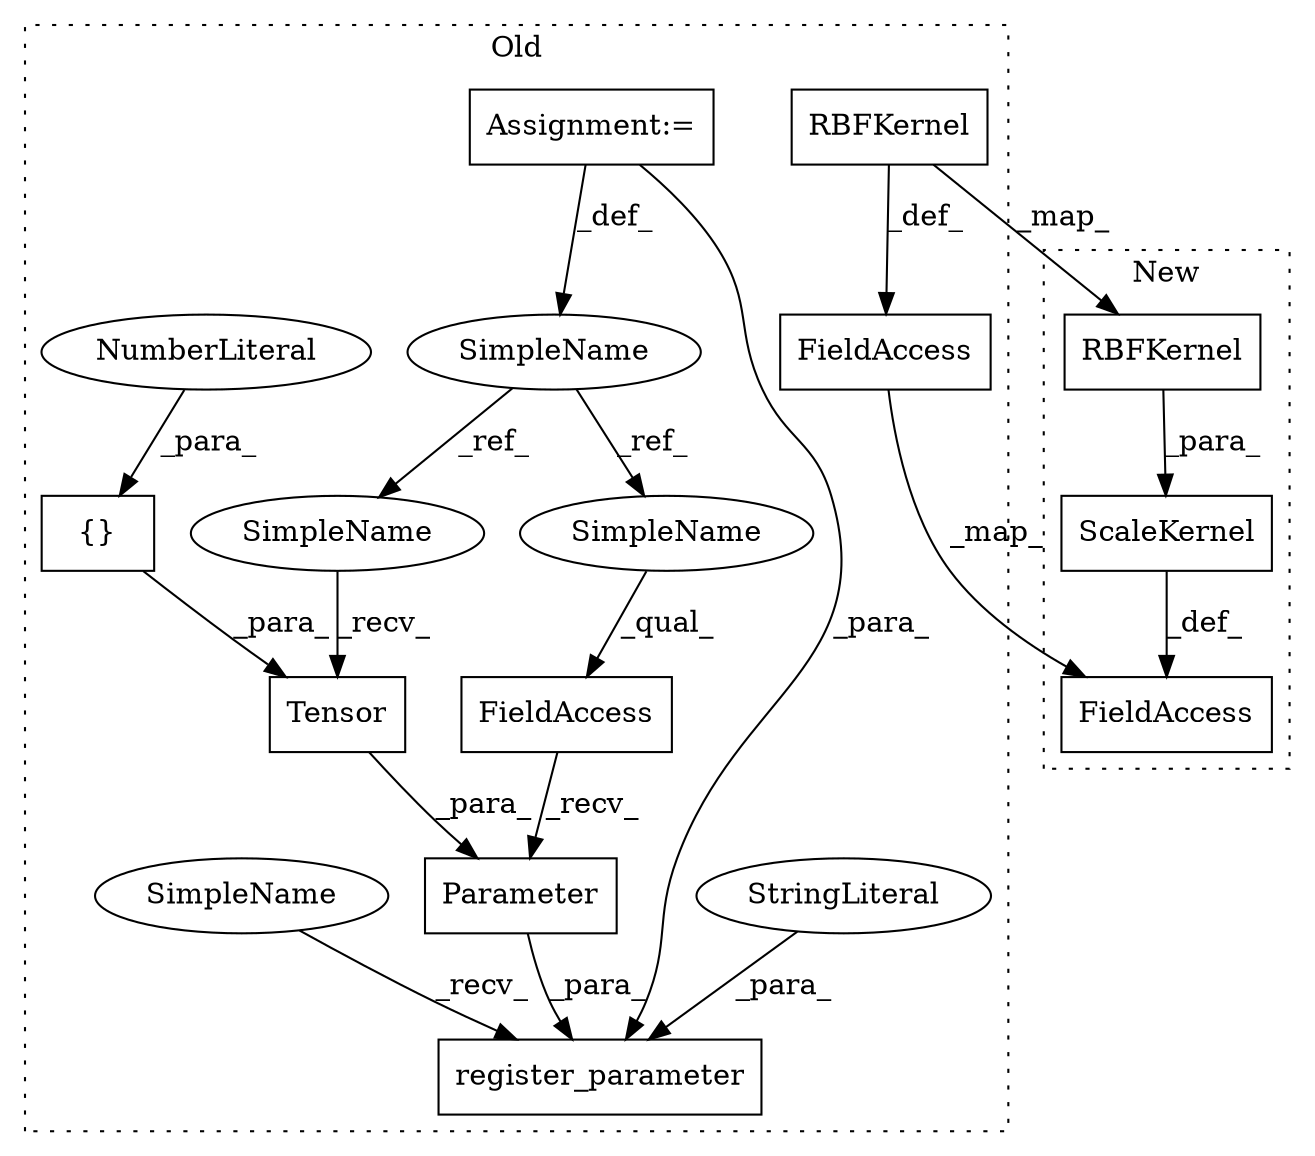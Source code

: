 digraph G {
subgraph cluster0 {
1 [label="Parameter" a="32" s="1352,1388" l="10,1" shape="box"];
3 [label="{}" a="4" s="1384,1386" l="1,1" shape="box"];
4 [label="NumberLiteral" a="34" s="1385" l="1" shape="ellipse"];
5 [label="Tensor" a="32" s="1368,1387" l="7,1" shape="box"];
6 [label="register_parameter" a="32" s="1306,1431" l="19,1" shape="box"];
7 [label="FieldAccess" a="22" s="1225" l="17" shape="box"];
9 [label="StringLiteral" a="45" s="1325" l="17" shape="ellipse"];
11 [label="RBFKernel" a="32" s="1243,1294" l="10,1" shape="box"];
12 [label="SimpleName" a="42" s="1118" l="5" shape="ellipse"];
13 [label="FieldAccess" a="22" s="1343" l="8" shape="box"];
14 [label="Assignment:=" a="7" s="1118" l="5" shape="box"];
15 [label="SimpleName" a="42" s="1343" l="5" shape="ellipse"];
16 [label="SimpleName" a="42" s="1362" l="5" shape="ellipse"];
17 [label="SimpleName" a="42" s="1301" l="4" shape="ellipse"];
label = "Old";
style="dotted";
}
subgraph cluster1 {
2 [label="ScaleKernel" a="32" s="1233,1297" l="12,1" shape="box"];
8 [label="FieldAccess" a="22" s="1215" l="17" shape="box"];
10 [label="RBFKernel" a="32" s="1245,1296" l="10,1" shape="box"];
label = "New";
style="dotted";
}
1 -> 6 [label="_para_"];
2 -> 8 [label="_def_"];
3 -> 5 [label="_para_"];
4 -> 3 [label="_para_"];
5 -> 1 [label="_para_"];
7 -> 8 [label="_map_"];
9 -> 6 [label="_para_"];
10 -> 2 [label="_para_"];
11 -> 7 [label="_def_"];
11 -> 10 [label="_map_"];
12 -> 16 [label="_ref_"];
12 -> 15 [label="_ref_"];
13 -> 1 [label="_recv_"];
14 -> 6 [label="_para_"];
14 -> 12 [label="_def_"];
15 -> 13 [label="_qual_"];
16 -> 5 [label="_recv_"];
17 -> 6 [label="_recv_"];
}